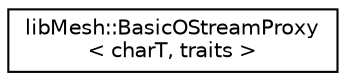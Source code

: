 digraph "类继承关系图"
{
 // INTERACTIVE_SVG=YES
  edge [fontname="Helvetica",fontsize="10",labelfontname="Helvetica",labelfontsize="10"];
  node [fontname="Helvetica",fontsize="10",shape=record];
  rankdir="LR";
  Node1 [label="libMesh::BasicOStreamProxy\l\< charT, traits \>",height=0.2,width=0.4,color="black", fillcolor="white", style="filled",URL="$classlibMesh_1_1BasicOStreamProxy.html",tooltip="This class is intended to be reseatable like a pointer-to-ostream for flexibility, but to look like a reference when used to produce less awkward user code. "];
}
